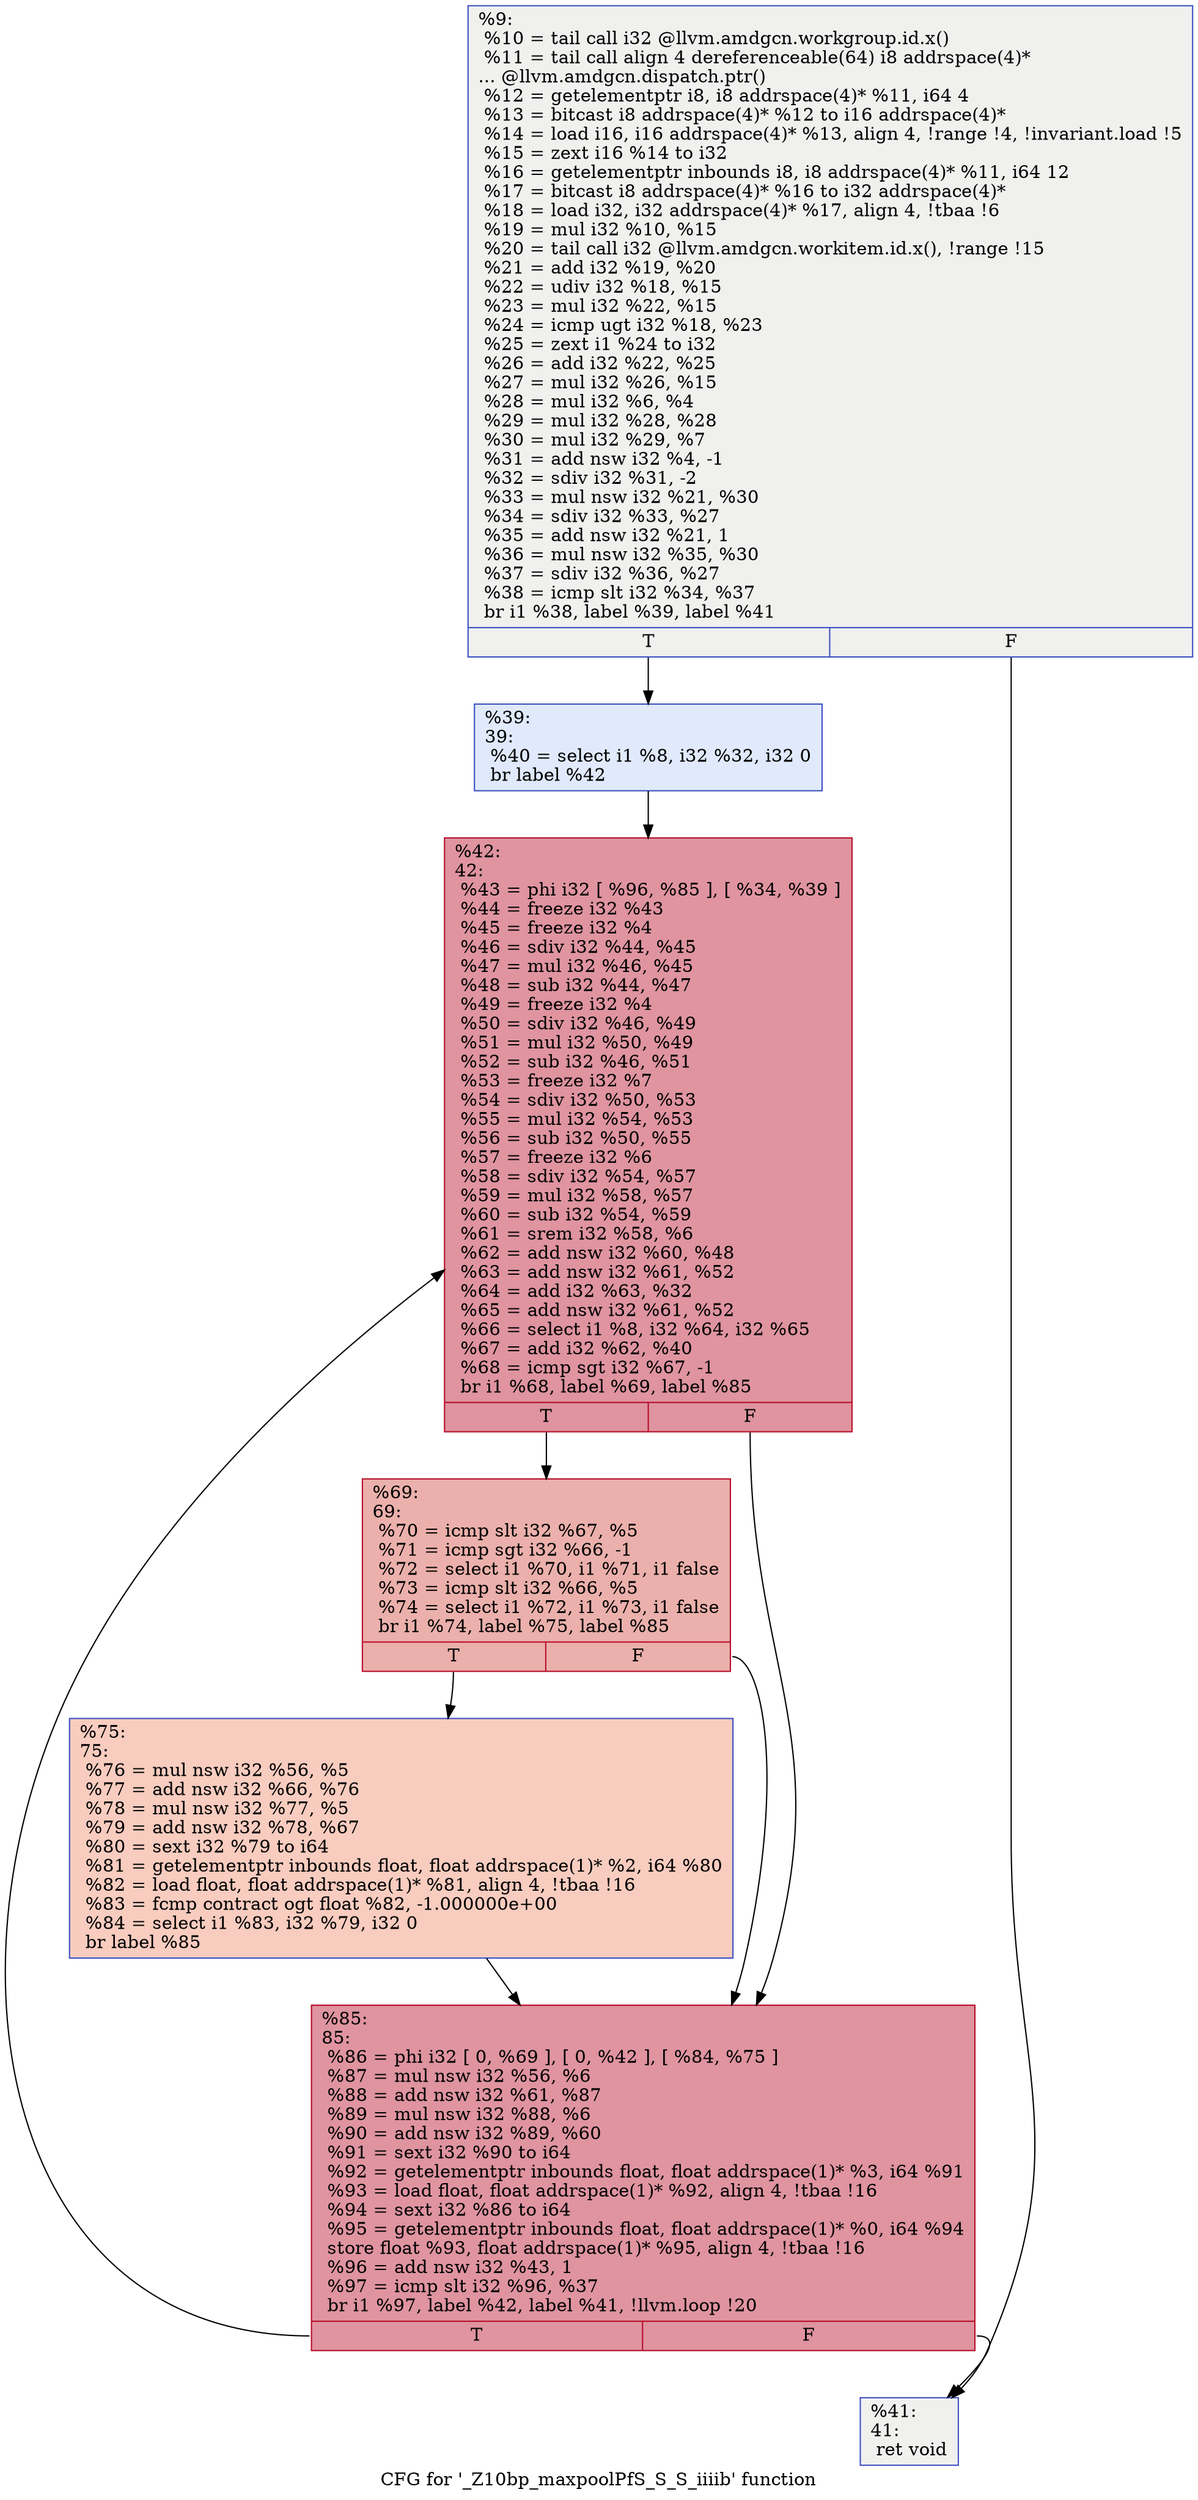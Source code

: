 digraph "CFG for '_Z10bp_maxpoolPfS_S_S_iiiib' function" {
	label="CFG for '_Z10bp_maxpoolPfS_S_S_iiiib' function";

	Node0x4755240 [shape=record,color="#3d50c3ff", style=filled, fillcolor="#dedcdb70",label="{%9:\l  %10 = tail call i32 @llvm.amdgcn.workgroup.id.x()\l  %11 = tail call align 4 dereferenceable(64) i8 addrspace(4)*\l... @llvm.amdgcn.dispatch.ptr()\l  %12 = getelementptr i8, i8 addrspace(4)* %11, i64 4\l  %13 = bitcast i8 addrspace(4)* %12 to i16 addrspace(4)*\l  %14 = load i16, i16 addrspace(4)* %13, align 4, !range !4, !invariant.load !5\l  %15 = zext i16 %14 to i32\l  %16 = getelementptr inbounds i8, i8 addrspace(4)* %11, i64 12\l  %17 = bitcast i8 addrspace(4)* %16 to i32 addrspace(4)*\l  %18 = load i32, i32 addrspace(4)* %17, align 4, !tbaa !6\l  %19 = mul i32 %10, %15\l  %20 = tail call i32 @llvm.amdgcn.workitem.id.x(), !range !15\l  %21 = add i32 %19, %20\l  %22 = udiv i32 %18, %15\l  %23 = mul i32 %22, %15\l  %24 = icmp ugt i32 %18, %23\l  %25 = zext i1 %24 to i32\l  %26 = add i32 %22, %25\l  %27 = mul i32 %26, %15\l  %28 = mul i32 %6, %4\l  %29 = mul i32 %28, %28\l  %30 = mul i32 %29, %7\l  %31 = add nsw i32 %4, -1\l  %32 = sdiv i32 %31, -2\l  %33 = mul nsw i32 %21, %30\l  %34 = sdiv i32 %33, %27\l  %35 = add nsw i32 %21, 1\l  %36 = mul nsw i32 %35, %30\l  %37 = sdiv i32 %36, %27\l  %38 = icmp slt i32 %34, %37\l  br i1 %38, label %39, label %41\l|{<s0>T|<s1>F}}"];
	Node0x4755240:s0 -> Node0x47578d0;
	Node0x4755240:s1 -> Node0x4758ad0;
	Node0x47578d0 [shape=record,color="#3d50c3ff", style=filled, fillcolor="#b9d0f970",label="{%39:\l39:                                               \l  %40 = select i1 %8, i32 %32, i32 0\l  br label %42\l}"];
	Node0x47578d0 -> Node0x4758cf0;
	Node0x4758ad0 [shape=record,color="#3d50c3ff", style=filled, fillcolor="#dedcdb70",label="{%41:\l41:                                               \l  ret void\l}"];
	Node0x4758cf0 [shape=record,color="#b70d28ff", style=filled, fillcolor="#b70d2870",label="{%42:\l42:                                               \l  %43 = phi i32 [ %96, %85 ], [ %34, %39 ]\l  %44 = freeze i32 %43\l  %45 = freeze i32 %4\l  %46 = sdiv i32 %44, %45\l  %47 = mul i32 %46, %45\l  %48 = sub i32 %44, %47\l  %49 = freeze i32 %4\l  %50 = sdiv i32 %46, %49\l  %51 = mul i32 %50, %49\l  %52 = sub i32 %46, %51\l  %53 = freeze i32 %7\l  %54 = sdiv i32 %50, %53\l  %55 = mul i32 %54, %53\l  %56 = sub i32 %50, %55\l  %57 = freeze i32 %6\l  %58 = sdiv i32 %54, %57\l  %59 = mul i32 %58, %57\l  %60 = sub i32 %54, %59\l  %61 = srem i32 %58, %6\l  %62 = add nsw i32 %60, %48\l  %63 = add nsw i32 %61, %52\l  %64 = add i32 %63, %32\l  %65 = add nsw i32 %61, %52\l  %66 = select i1 %8, i32 %64, i32 %65\l  %67 = add i32 %62, %40\l  %68 = icmp sgt i32 %67, -1\l  br i1 %68, label %69, label %85\l|{<s0>T|<s1>F}}"];
	Node0x4758cf0:s0 -> Node0x4759f00;
	Node0x4758cf0:s1 -> Node0x4758e30;
	Node0x4759f00 [shape=record,color="#b70d28ff", style=filled, fillcolor="#d24b4070",label="{%69:\l69:                                               \l  %70 = icmp slt i32 %67, %5\l  %71 = icmp sgt i32 %66, -1\l  %72 = select i1 %70, i1 %71, i1 false\l  %73 = icmp slt i32 %66, %5\l  %74 = select i1 %72, i1 %73, i1 false\l  br i1 %74, label %75, label %85\l|{<s0>T|<s1>F}}"];
	Node0x4759f00:s0 -> Node0x475a340;
	Node0x4759f00:s1 -> Node0x4758e30;
	Node0x475a340 [shape=record,color="#3d50c3ff", style=filled, fillcolor="#f08b6e70",label="{%75:\l75:                                               \l  %76 = mul nsw i32 %56, %5\l  %77 = add nsw i32 %66, %76\l  %78 = mul nsw i32 %77, %5\l  %79 = add nsw i32 %78, %67\l  %80 = sext i32 %79 to i64\l  %81 = getelementptr inbounds float, float addrspace(1)* %2, i64 %80\l  %82 = load float, float addrspace(1)* %81, align 4, !tbaa !16\l  %83 = fcmp contract ogt float %82, -1.000000e+00\l  %84 = select i1 %83, i32 %79, i32 0\l  br label %85\l}"];
	Node0x475a340 -> Node0x4758e30;
	Node0x4758e30 [shape=record,color="#b70d28ff", style=filled, fillcolor="#b70d2870",label="{%85:\l85:                                               \l  %86 = phi i32 [ 0, %69 ], [ 0, %42 ], [ %84, %75 ]\l  %87 = mul nsw i32 %56, %6\l  %88 = add nsw i32 %61, %87\l  %89 = mul nsw i32 %88, %6\l  %90 = add nsw i32 %89, %60\l  %91 = sext i32 %90 to i64\l  %92 = getelementptr inbounds float, float addrspace(1)* %3, i64 %91\l  %93 = load float, float addrspace(1)* %92, align 4, !tbaa !16\l  %94 = sext i32 %86 to i64\l  %95 = getelementptr inbounds float, float addrspace(1)* %0, i64 %94\l  store float %93, float addrspace(1)* %95, align 4, !tbaa !16\l  %96 = add nsw i32 %43, 1\l  %97 = icmp slt i32 %96, %37\l  br i1 %97, label %42, label %41, !llvm.loop !20\l|{<s0>T|<s1>F}}"];
	Node0x4758e30:s0 -> Node0x4758cf0;
	Node0x4758e30:s1 -> Node0x4758ad0;
}

